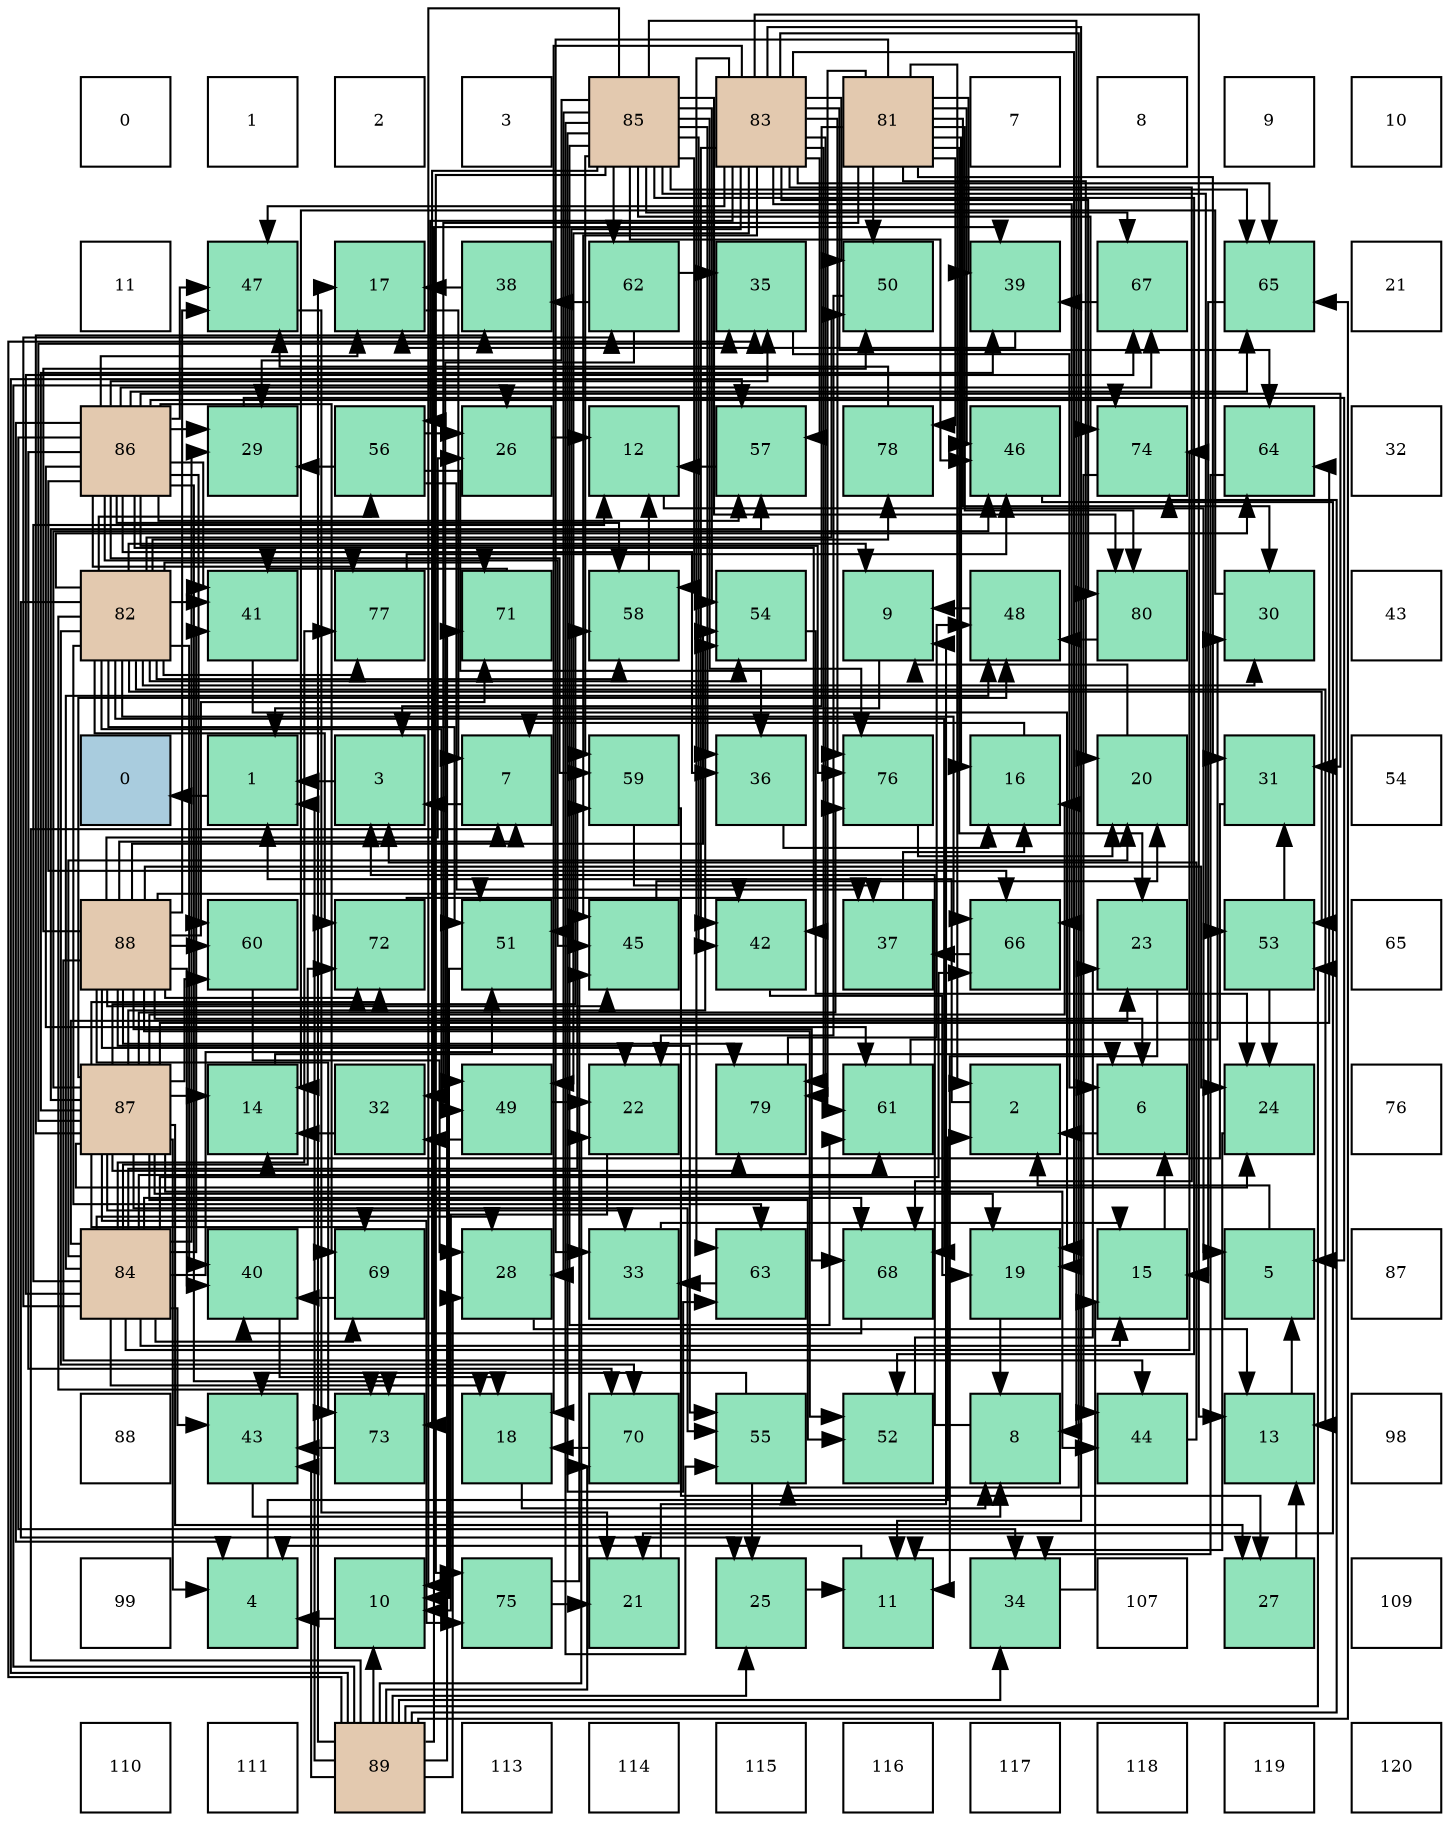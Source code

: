 digraph layout{
 rankdir=TB;
 splines=ortho;
 node [style=filled shape=square fixedsize=true width=0.6];
0[label="0", fontsize=8, fillcolor="#ffffff"];
1[label="1", fontsize=8, fillcolor="#ffffff"];
2[label="2", fontsize=8, fillcolor="#ffffff"];
3[label="3", fontsize=8, fillcolor="#ffffff"];
4[label="85", fontsize=8, fillcolor="#e3c9af"];
5[label="83", fontsize=8, fillcolor="#e3c9af"];
6[label="81", fontsize=8, fillcolor="#e3c9af"];
7[label="7", fontsize=8, fillcolor="#ffffff"];
8[label="8", fontsize=8, fillcolor="#ffffff"];
9[label="9", fontsize=8, fillcolor="#ffffff"];
10[label="10", fontsize=8, fillcolor="#ffffff"];
11[label="11", fontsize=8, fillcolor="#ffffff"];
12[label="47", fontsize=8, fillcolor="#91e3bb"];
13[label="17", fontsize=8, fillcolor="#91e3bb"];
14[label="38", fontsize=8, fillcolor="#91e3bb"];
15[label="62", fontsize=8, fillcolor="#91e3bb"];
16[label="35", fontsize=8, fillcolor="#91e3bb"];
17[label="50", fontsize=8, fillcolor="#91e3bb"];
18[label="39", fontsize=8, fillcolor="#91e3bb"];
19[label="67", fontsize=8, fillcolor="#91e3bb"];
20[label="65", fontsize=8, fillcolor="#91e3bb"];
21[label="21", fontsize=8, fillcolor="#ffffff"];
22[label="86", fontsize=8, fillcolor="#e3c9af"];
23[label="29", fontsize=8, fillcolor="#91e3bb"];
24[label="56", fontsize=8, fillcolor="#91e3bb"];
25[label="26", fontsize=8, fillcolor="#91e3bb"];
26[label="12", fontsize=8, fillcolor="#91e3bb"];
27[label="57", fontsize=8, fillcolor="#91e3bb"];
28[label="78", fontsize=8, fillcolor="#91e3bb"];
29[label="46", fontsize=8, fillcolor="#91e3bb"];
30[label="74", fontsize=8, fillcolor="#91e3bb"];
31[label="64", fontsize=8, fillcolor="#91e3bb"];
32[label="32", fontsize=8, fillcolor="#ffffff"];
33[label="82", fontsize=8, fillcolor="#e3c9af"];
34[label="41", fontsize=8, fillcolor="#91e3bb"];
35[label="77", fontsize=8, fillcolor="#91e3bb"];
36[label="71", fontsize=8, fillcolor="#91e3bb"];
37[label="58", fontsize=8, fillcolor="#91e3bb"];
38[label="54", fontsize=8, fillcolor="#91e3bb"];
39[label="9", fontsize=8, fillcolor="#91e3bb"];
40[label="48", fontsize=8, fillcolor="#91e3bb"];
41[label="80", fontsize=8, fillcolor="#91e3bb"];
42[label="30", fontsize=8, fillcolor="#91e3bb"];
43[label="43", fontsize=8, fillcolor="#ffffff"];
44[label="0", fontsize=8, fillcolor="#a9ccde"];
45[label="1", fontsize=8, fillcolor="#91e3bb"];
46[label="3", fontsize=8, fillcolor="#91e3bb"];
47[label="7", fontsize=8, fillcolor="#91e3bb"];
48[label="59", fontsize=8, fillcolor="#91e3bb"];
49[label="36", fontsize=8, fillcolor="#91e3bb"];
50[label="76", fontsize=8, fillcolor="#91e3bb"];
51[label="16", fontsize=8, fillcolor="#91e3bb"];
52[label="20", fontsize=8, fillcolor="#91e3bb"];
53[label="31", fontsize=8, fillcolor="#91e3bb"];
54[label="54", fontsize=8, fillcolor="#ffffff"];
55[label="88", fontsize=8, fillcolor="#e3c9af"];
56[label="60", fontsize=8, fillcolor="#91e3bb"];
57[label="72", fontsize=8, fillcolor="#91e3bb"];
58[label="51", fontsize=8, fillcolor="#91e3bb"];
59[label="45", fontsize=8, fillcolor="#91e3bb"];
60[label="42", fontsize=8, fillcolor="#91e3bb"];
61[label="37", fontsize=8, fillcolor="#91e3bb"];
62[label="66", fontsize=8, fillcolor="#91e3bb"];
63[label="23", fontsize=8, fillcolor="#91e3bb"];
64[label="53", fontsize=8, fillcolor="#91e3bb"];
65[label="65", fontsize=8, fillcolor="#ffffff"];
66[label="87", fontsize=8, fillcolor="#e3c9af"];
67[label="14", fontsize=8, fillcolor="#91e3bb"];
68[label="32", fontsize=8, fillcolor="#91e3bb"];
69[label="49", fontsize=8, fillcolor="#91e3bb"];
70[label="22", fontsize=8, fillcolor="#91e3bb"];
71[label="79", fontsize=8, fillcolor="#91e3bb"];
72[label="61", fontsize=8, fillcolor="#91e3bb"];
73[label="2", fontsize=8, fillcolor="#91e3bb"];
74[label="6", fontsize=8, fillcolor="#91e3bb"];
75[label="24", fontsize=8, fillcolor="#91e3bb"];
76[label="76", fontsize=8, fillcolor="#ffffff"];
77[label="84", fontsize=8, fillcolor="#e3c9af"];
78[label="40", fontsize=8, fillcolor="#91e3bb"];
79[label="69", fontsize=8, fillcolor="#91e3bb"];
80[label="28", fontsize=8, fillcolor="#91e3bb"];
81[label="33", fontsize=8, fillcolor="#91e3bb"];
82[label="63", fontsize=8, fillcolor="#91e3bb"];
83[label="68", fontsize=8, fillcolor="#91e3bb"];
84[label="19", fontsize=8, fillcolor="#91e3bb"];
85[label="15", fontsize=8, fillcolor="#91e3bb"];
86[label="5", fontsize=8, fillcolor="#91e3bb"];
87[label="87", fontsize=8, fillcolor="#ffffff"];
88[label="88", fontsize=8, fillcolor="#ffffff"];
89[label="43", fontsize=8, fillcolor="#91e3bb"];
90[label="73", fontsize=8, fillcolor="#91e3bb"];
91[label="18", fontsize=8, fillcolor="#91e3bb"];
92[label="70", fontsize=8, fillcolor="#91e3bb"];
93[label="55", fontsize=8, fillcolor="#91e3bb"];
94[label="52", fontsize=8, fillcolor="#91e3bb"];
95[label="8", fontsize=8, fillcolor="#91e3bb"];
96[label="44", fontsize=8, fillcolor="#91e3bb"];
97[label="13", fontsize=8, fillcolor="#91e3bb"];
98[label="98", fontsize=8, fillcolor="#ffffff"];
99[label="99", fontsize=8, fillcolor="#ffffff"];
100[label="4", fontsize=8, fillcolor="#91e3bb"];
101[label="10", fontsize=8, fillcolor="#91e3bb"];
102[label="75", fontsize=8, fillcolor="#91e3bb"];
103[label="21", fontsize=8, fillcolor="#91e3bb"];
104[label="25", fontsize=8, fillcolor="#91e3bb"];
105[label="11", fontsize=8, fillcolor="#91e3bb"];
106[label="34", fontsize=8, fillcolor="#91e3bb"];
107[label="107", fontsize=8, fillcolor="#ffffff"];
108[label="27", fontsize=8, fillcolor="#91e3bb"];
109[label="109", fontsize=8, fillcolor="#ffffff"];
110[label="110", fontsize=8, fillcolor="#ffffff"];
111[label="111", fontsize=8, fillcolor="#ffffff"];
112[label="89", fontsize=8, fillcolor="#e3c9af"];
113[label="113", fontsize=8, fillcolor="#ffffff"];
114[label="114", fontsize=8, fillcolor="#ffffff"];
115[label="115", fontsize=8, fillcolor="#ffffff"];
116[label="116", fontsize=8, fillcolor="#ffffff"];
117[label="117", fontsize=8, fillcolor="#ffffff"];
118[label="118", fontsize=8, fillcolor="#ffffff"];
119[label="119", fontsize=8, fillcolor="#ffffff"];
120[label="120", fontsize=8, fillcolor="#ffffff"];
edge [constraint=false, style=vis];45 -> 44;
73 -> 45;
46 -> 45;
100 -> 73;
86 -> 73;
74 -> 73;
47 -> 46;
95 -> 46;
39 -> 45;
101 -> 100;
105 -> 100;
26 -> 86;
97 -> 86;
67 -> 74;
85 -> 74;
51 -> 47;
13 -> 47;
91 -> 95;
84 -> 95;
52 -> 39;
103 -> 39;
70 -> 101;
63 -> 105;
75 -> 105;
104 -> 105;
25 -> 26;
108 -> 97;
80 -> 97;
23 -> 86;
42 -> 67;
53 -> 67;
68 -> 67;
81 -> 85;
106 -> 85;
16 -> 74;
49 -> 51;
61 -> 51;
14 -> 13;
18 -> 13;
78 -> 91;
34 -> 84;
60 -> 84;
89 -> 95;
96 -> 46;
59 -> 52;
29 -> 103;
12 -> 103;
40 -> 39;
69 -> 70;
69 -> 68;
17 -> 70;
58 -> 101;
94 -> 63;
64 -> 75;
64 -> 53;
38 -> 75;
93 -> 104;
93 -> 89;
24 -> 25;
24 -> 23;
24 -> 49;
24 -> 61;
27 -> 26;
37 -> 26;
48 -> 108;
48 -> 61;
56 -> 80;
72 -> 42;
15 -> 68;
15 -> 16;
15 -> 14;
82 -> 81;
31 -> 106;
20 -> 85;
62 -> 61;
19 -> 18;
83 -> 78;
79 -> 78;
92 -> 91;
36 -> 34;
57 -> 60;
90 -> 89;
30 -> 96;
102 -> 103;
102 -> 59;
50 -> 52;
35 -> 29;
28 -> 12;
71 -> 40;
41 -> 40;
6 -> 73;
6 -> 46;
6 -> 51;
6 -> 52;
6 -> 63;
6 -> 42;
6 -> 53;
6 -> 81;
6 -> 18;
6 -> 29;
6 -> 69;
6 -> 17;
6 -> 28;
6 -> 71;
6 -> 41;
33 -> 39;
33 -> 97;
33 -> 104;
33 -> 42;
33 -> 78;
33 -> 34;
33 -> 69;
33 -> 17;
33 -> 58;
33 -> 64;
33 -> 38;
33 -> 24;
33 -> 37;
33 -> 82;
33 -> 31;
33 -> 62;
33 -> 83;
33 -> 92;
33 -> 36;
33 -> 57;
33 -> 90;
33 -> 35;
33 -> 28;
5 -> 105;
5 -> 97;
5 -> 91;
5 -> 84;
5 -> 60;
5 -> 59;
5 -> 12;
5 -> 69;
5 -> 17;
5 -> 58;
5 -> 93;
5 -> 24;
5 -> 27;
5 -> 72;
5 -> 82;
5 -> 31;
5 -> 20;
5 -> 62;
5 -> 83;
5 -> 50;
5 -> 71;
5 -> 41;
77 -> 26;
77 -> 85;
77 -> 91;
77 -> 52;
77 -> 63;
77 -> 80;
77 -> 23;
77 -> 34;
77 -> 89;
77 -> 40;
77 -> 58;
77 -> 48;
77 -> 72;
77 -> 15;
77 -> 62;
77 -> 19;
77 -> 83;
77 -> 79;
77 -> 57;
77 -> 30;
77 -> 35;
4 -> 95;
4 -> 101;
4 -> 80;
4 -> 23;
4 -> 49;
4 -> 60;
4 -> 29;
4 -> 94;
4 -> 64;
4 -> 38;
4 -> 93;
4 -> 37;
4 -> 48;
4 -> 72;
4 -> 15;
4 -> 82;
4 -> 20;
4 -> 19;
4 -> 90;
4 -> 30;
4 -> 102;
4 -> 50;
4 -> 41;
22 -> 100;
22 -> 13;
22 -> 23;
22 -> 53;
22 -> 106;
22 -> 16;
22 -> 49;
22 -> 34;
22 -> 60;
22 -> 59;
22 -> 12;
22 -> 27;
22 -> 37;
22 -> 48;
22 -> 56;
22 -> 72;
22 -> 20;
22 -> 62;
22 -> 19;
22 -> 79;
22 -> 92;
22 -> 90;
22 -> 30;
22 -> 50;
22 -> 35;
66 -> 100;
66 -> 67;
66 -> 51;
66 -> 84;
66 -> 75;
66 -> 108;
66 -> 81;
66 -> 16;
66 -> 14;
66 -> 18;
66 -> 96;
66 -> 29;
66 -> 40;
66 -> 94;
66 -> 38;
66 -> 93;
66 -> 27;
66 -> 37;
66 -> 56;
66 -> 31;
66 -> 79;
66 -> 57;
66 -> 102;
66 -> 50;
66 -> 71;
55 -> 74;
55 -> 47;
55 -> 70;
55 -> 75;
55 -> 25;
55 -> 78;
55 -> 96;
55 -> 59;
55 -> 12;
55 -> 17;
55 -> 58;
55 -> 94;
55 -> 38;
55 -> 93;
55 -> 56;
55 -> 83;
55 -> 36;
55 -> 57;
55 -> 90;
55 -> 71;
112 -> 45;
112 -> 47;
112 -> 101;
112 -> 13;
112 -> 70;
112 -> 104;
112 -> 25;
112 -> 80;
112 -> 106;
112 -> 16;
112 -> 18;
112 -> 89;
112 -> 64;
112 -> 27;
112 -> 20;
112 -> 92;
112 -> 36;
112 -> 30;
edge [constraint=true, style=invis];
0 -> 11 -> 22 -> 33 -> 44 -> 55 -> 66 -> 77 -> 88 -> 99 -> 110;
1 -> 12 -> 23 -> 34 -> 45 -> 56 -> 67 -> 78 -> 89 -> 100 -> 111;
2 -> 13 -> 24 -> 35 -> 46 -> 57 -> 68 -> 79 -> 90 -> 101 -> 112;
3 -> 14 -> 25 -> 36 -> 47 -> 58 -> 69 -> 80 -> 91 -> 102 -> 113;
4 -> 15 -> 26 -> 37 -> 48 -> 59 -> 70 -> 81 -> 92 -> 103 -> 114;
5 -> 16 -> 27 -> 38 -> 49 -> 60 -> 71 -> 82 -> 93 -> 104 -> 115;
6 -> 17 -> 28 -> 39 -> 50 -> 61 -> 72 -> 83 -> 94 -> 105 -> 116;
7 -> 18 -> 29 -> 40 -> 51 -> 62 -> 73 -> 84 -> 95 -> 106 -> 117;
8 -> 19 -> 30 -> 41 -> 52 -> 63 -> 74 -> 85 -> 96 -> 107 -> 118;
9 -> 20 -> 31 -> 42 -> 53 -> 64 -> 75 -> 86 -> 97 -> 108 -> 119;
10 -> 21 -> 32 -> 43 -> 54 -> 65 -> 76 -> 87 -> 98 -> 109 -> 120;
rank = same {0 -> 1 -> 2 -> 3 -> 4 -> 5 -> 6 -> 7 -> 8 -> 9 -> 10};
rank = same {11 -> 12 -> 13 -> 14 -> 15 -> 16 -> 17 -> 18 -> 19 -> 20 -> 21};
rank = same {22 -> 23 -> 24 -> 25 -> 26 -> 27 -> 28 -> 29 -> 30 -> 31 -> 32};
rank = same {33 -> 34 -> 35 -> 36 -> 37 -> 38 -> 39 -> 40 -> 41 -> 42 -> 43};
rank = same {44 -> 45 -> 46 -> 47 -> 48 -> 49 -> 50 -> 51 -> 52 -> 53 -> 54};
rank = same {55 -> 56 -> 57 -> 58 -> 59 -> 60 -> 61 -> 62 -> 63 -> 64 -> 65};
rank = same {66 -> 67 -> 68 -> 69 -> 70 -> 71 -> 72 -> 73 -> 74 -> 75 -> 76};
rank = same {77 -> 78 -> 79 -> 80 -> 81 -> 82 -> 83 -> 84 -> 85 -> 86 -> 87};
rank = same {88 -> 89 -> 90 -> 91 -> 92 -> 93 -> 94 -> 95 -> 96 -> 97 -> 98};
rank = same {99 -> 100 -> 101 -> 102 -> 103 -> 104 -> 105 -> 106 -> 107 -> 108 -> 109};
rank = same {110 -> 111 -> 112 -> 113 -> 114 -> 115 -> 116 -> 117 -> 118 -> 119 -> 120};
}